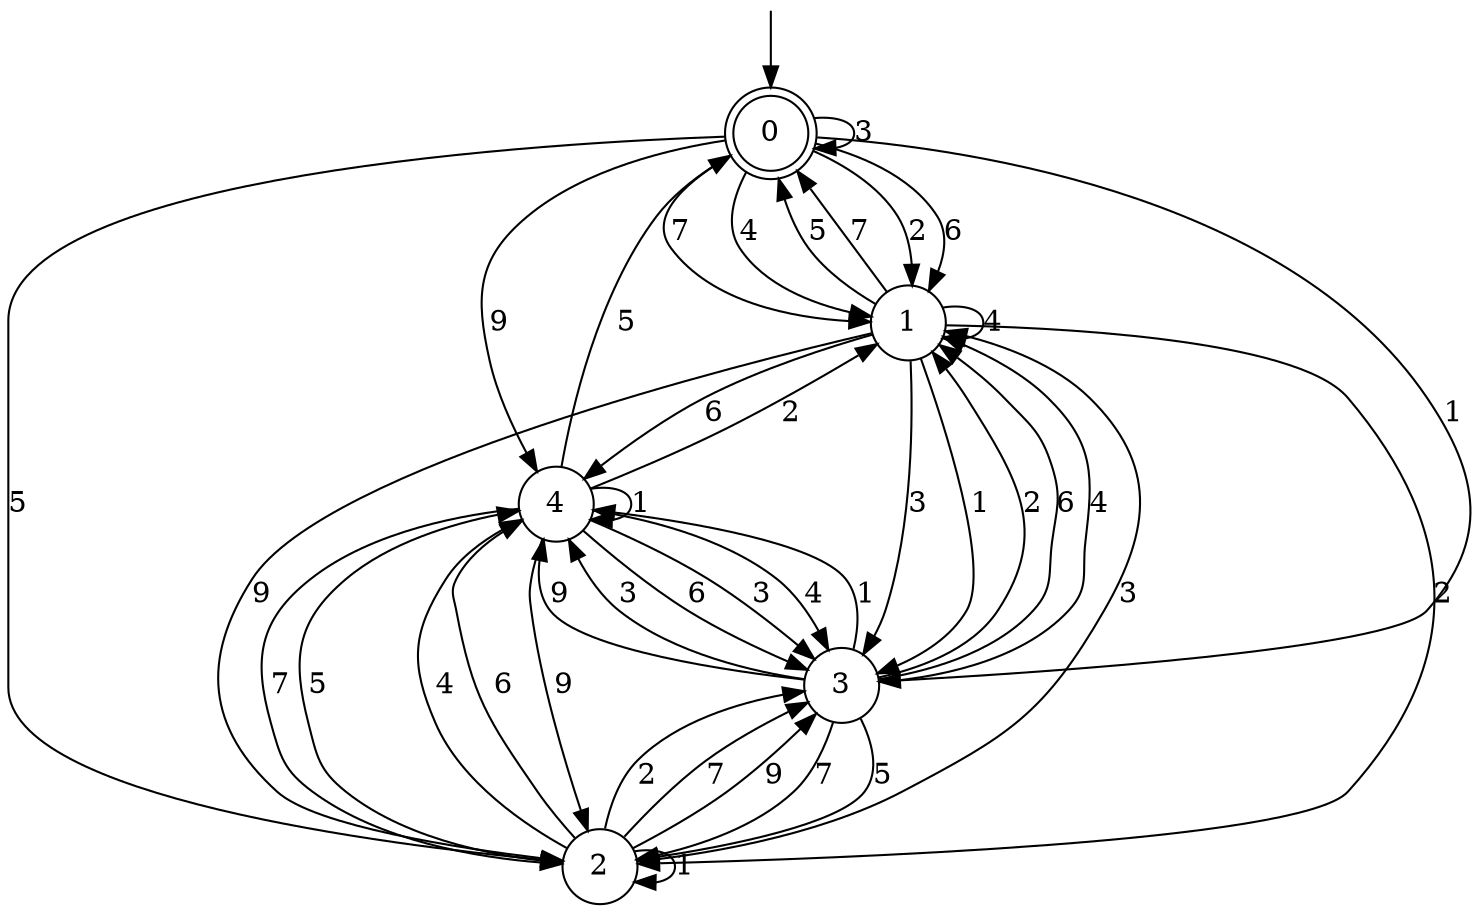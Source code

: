 digraph g {

	s0 [shape="doublecircle" label="0"];
	s1 [shape="circle" label="1"];
	s2 [shape="circle" label="2"];
	s3 [shape="circle" label="3"];
	s4 [shape="circle" label="4"];
	s0 -> s1 [label="2"];
	s0 -> s2 [label="5"];
	s0 -> s3 [label="1"];
	s0 -> s1 [label="6"];
	s0 -> s1 [label="7"];
	s0 -> s4 [label="9"];
	s0 -> s1 [label="4"];
	s0 -> s0 [label="3"];
	s1 -> s2 [label="2"];
	s1 -> s0 [label="5"];
	s1 -> s3 [label="1"];
	s1 -> s4 [label="6"];
	s1 -> s0 [label="7"];
	s1 -> s2 [label="9"];
	s1 -> s1 [label="4"];
	s1 -> s3 [label="3"];
	s2 -> s3 [label="2"];
	s2 -> s4 [label="5"];
	s2 -> s2 [label="1"];
	s2 -> s4 [label="6"];
	s2 -> s3 [label="7"];
	s2 -> s3 [label="9"];
	s2 -> s4 [label="4"];
	s2 -> s1 [label="3"];
	s3 -> s1 [label="2"];
	s3 -> s2 [label="5"];
	s3 -> s4 [label="1"];
	s3 -> s1 [label="6"];
	s3 -> s2 [label="7"];
	s3 -> s4 [label="9"];
	s3 -> s1 [label="4"];
	s3 -> s4 [label="3"];
	s4 -> s1 [label="2"];
	s4 -> s0 [label="5"];
	s4 -> s4 [label="1"];
	s4 -> s3 [label="6"];
	s4 -> s2 [label="7"];
	s4 -> s2 [label="9"];
	s4 -> s3 [label="4"];
	s4 -> s3 [label="3"];

__start0 [label="" shape="none" width="0" height="0"];
__start0 -> s0;

}
